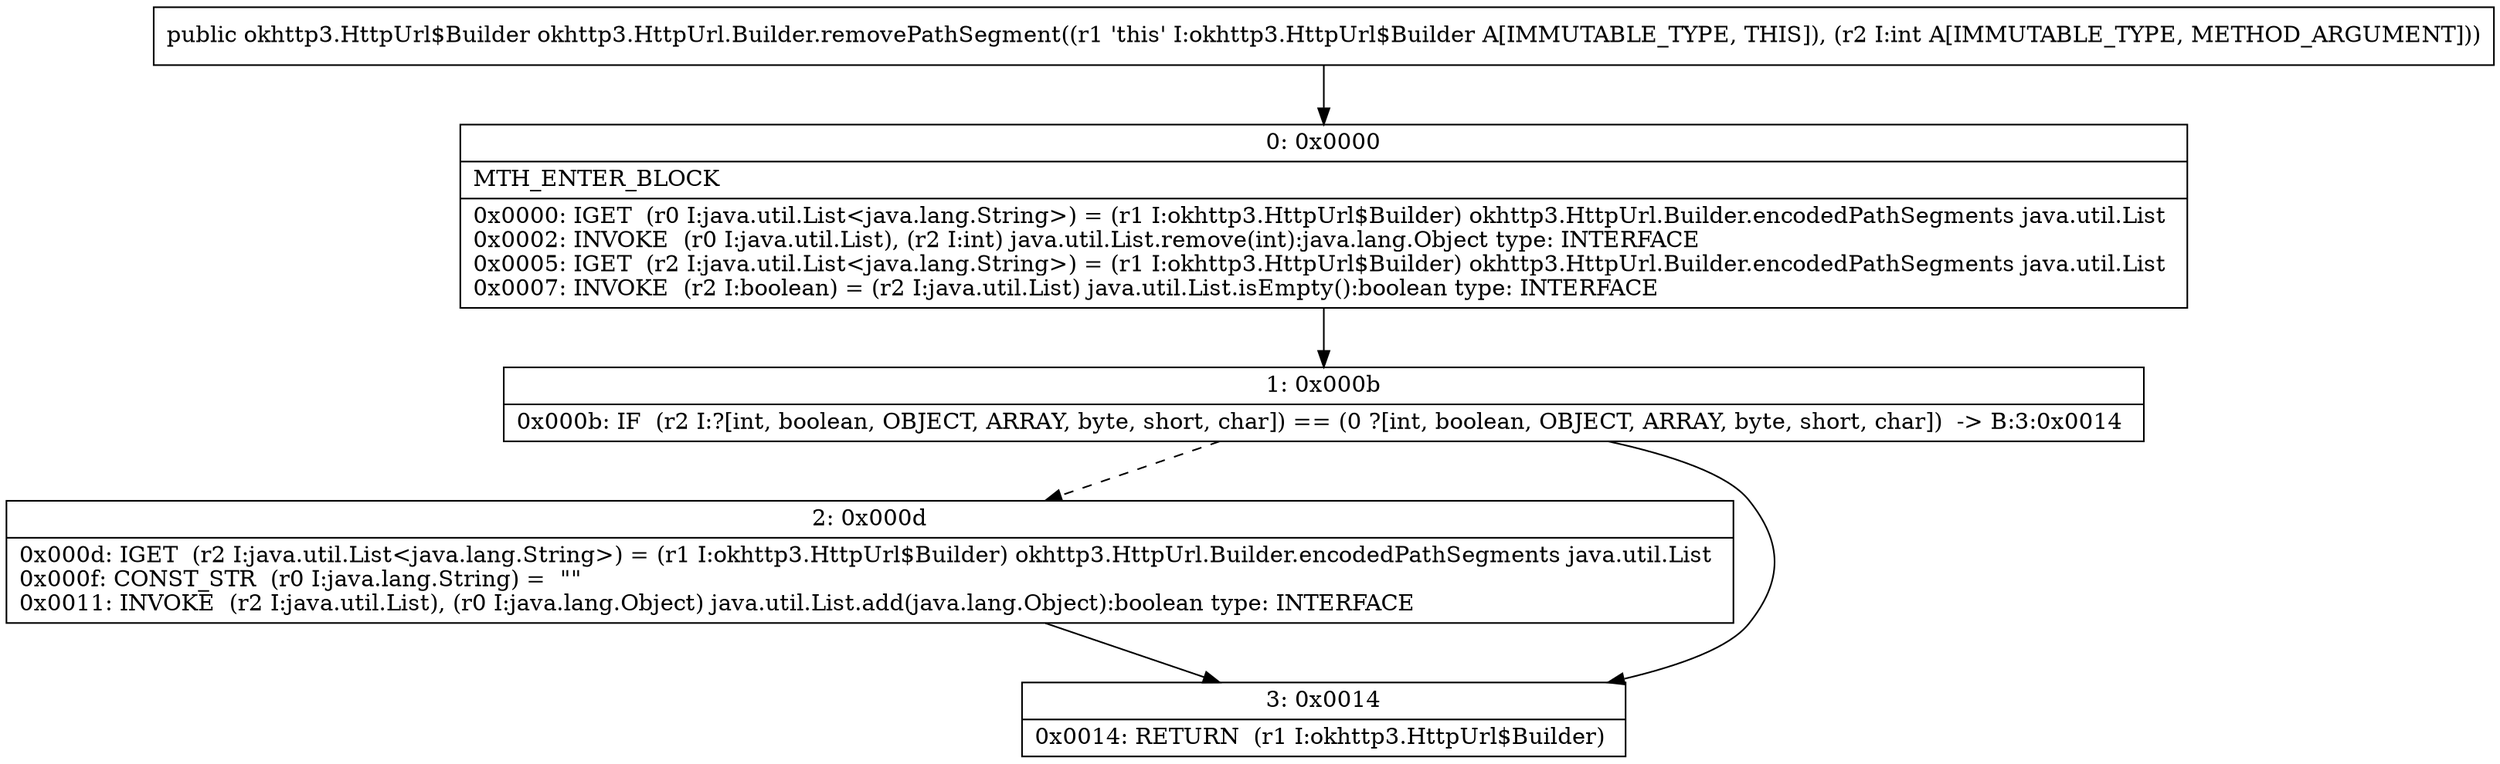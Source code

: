 digraph "CFG forokhttp3.HttpUrl.Builder.removePathSegment(I)Lokhttp3\/HttpUrl$Builder;" {
Node_0 [shape=record,label="{0\:\ 0x0000|MTH_ENTER_BLOCK\l|0x0000: IGET  (r0 I:java.util.List\<java.lang.String\>) = (r1 I:okhttp3.HttpUrl$Builder) okhttp3.HttpUrl.Builder.encodedPathSegments java.util.List \l0x0002: INVOKE  (r0 I:java.util.List), (r2 I:int) java.util.List.remove(int):java.lang.Object type: INTERFACE \l0x0005: IGET  (r2 I:java.util.List\<java.lang.String\>) = (r1 I:okhttp3.HttpUrl$Builder) okhttp3.HttpUrl.Builder.encodedPathSegments java.util.List \l0x0007: INVOKE  (r2 I:boolean) = (r2 I:java.util.List) java.util.List.isEmpty():boolean type: INTERFACE \l}"];
Node_1 [shape=record,label="{1\:\ 0x000b|0x000b: IF  (r2 I:?[int, boolean, OBJECT, ARRAY, byte, short, char]) == (0 ?[int, boolean, OBJECT, ARRAY, byte, short, char])  \-\> B:3:0x0014 \l}"];
Node_2 [shape=record,label="{2\:\ 0x000d|0x000d: IGET  (r2 I:java.util.List\<java.lang.String\>) = (r1 I:okhttp3.HttpUrl$Builder) okhttp3.HttpUrl.Builder.encodedPathSegments java.util.List \l0x000f: CONST_STR  (r0 I:java.lang.String) =  \"\" \l0x0011: INVOKE  (r2 I:java.util.List), (r0 I:java.lang.Object) java.util.List.add(java.lang.Object):boolean type: INTERFACE \l}"];
Node_3 [shape=record,label="{3\:\ 0x0014|0x0014: RETURN  (r1 I:okhttp3.HttpUrl$Builder) \l}"];
MethodNode[shape=record,label="{public okhttp3.HttpUrl$Builder okhttp3.HttpUrl.Builder.removePathSegment((r1 'this' I:okhttp3.HttpUrl$Builder A[IMMUTABLE_TYPE, THIS]), (r2 I:int A[IMMUTABLE_TYPE, METHOD_ARGUMENT])) }"];
MethodNode -> Node_0;
Node_0 -> Node_1;
Node_1 -> Node_2[style=dashed];
Node_1 -> Node_3;
Node_2 -> Node_3;
}

